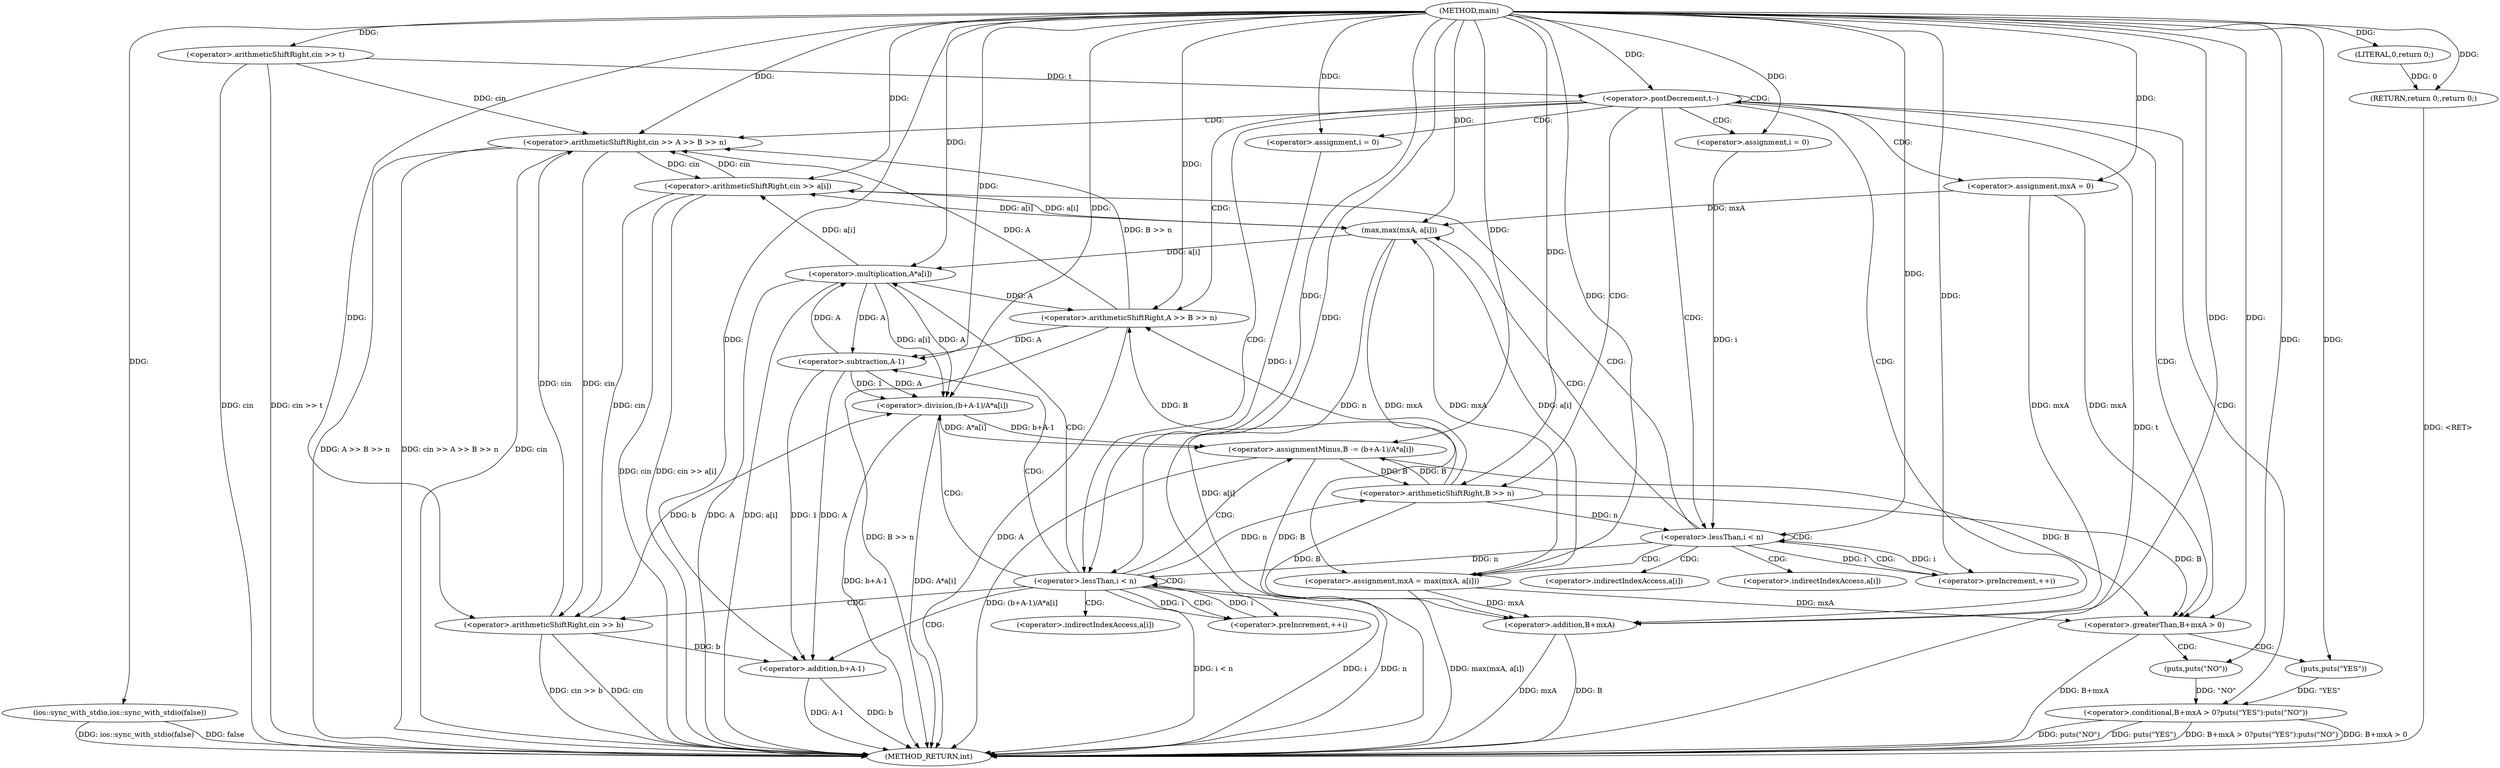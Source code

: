 digraph "main" {  
"1000104" [label = "(METHOD,main)" ]
"1000188" [label = "(METHOD_RETURN,int)" ]
"1000106" [label = "(ios::sync_with_stdio,ios::sync_with_stdio(false))" ]
"1000108" [label = "(<operator>.arithmeticShiftRight,cin >> t)" ]
"1000186" [label = "(RETURN,return 0;,return 0;)" ]
"1000112" [label = "(<operator>.postDecrement,t--)" ]
"1000187" [label = "(LITERAL,0,return 0;)" ]
"1000115" [label = "(<operator>.arithmeticShiftRight,cin >> A >> B >> n)" ]
"1000123" [label = "(<operator>.assignment,mxA = 0)" ]
"1000176" [label = "(<operator>.conditional,B+mxA > 0?puts(\"YES\"):puts(\"NO\"))" ]
"1000128" [label = "(<operator>.assignment,i = 0)" ]
"1000131" [label = "(<operator>.lessThan,i < n)" ]
"1000134" [label = "(<operator>.preIncrement,++i)" ]
"1000151" [label = "(<operator>.assignment,i = 0)" ]
"1000154" [label = "(<operator>.lessThan,i < n)" ]
"1000157" [label = "(<operator>.preIncrement,++i)" ]
"1000117" [label = "(<operator>.arithmeticShiftRight,A >> B >> n)" ]
"1000137" [label = "(<operator>.arithmeticShiftRight,cin >> a[i])" ]
"1000142" [label = "(<operator>.assignment,mxA = max(mxA, a[i]))" ]
"1000160" [label = "(<operator>.arithmeticShiftRight,cin >> b)" ]
"1000163" [label = "(<operator>.assignmentMinus,B -= (b+A-1)/A*a[i])" ]
"1000177" [label = "(<operator>.greaterThan,B+mxA > 0)" ]
"1000182" [label = "(puts,puts(\"YES\"))" ]
"1000184" [label = "(puts,puts(\"NO\"))" ]
"1000119" [label = "(<operator>.arithmeticShiftRight,B >> n)" ]
"1000178" [label = "(<operator>.addition,B+mxA)" ]
"1000144" [label = "(max,max(mxA, a[i]))" ]
"1000165" [label = "(<operator>.division,(b+A-1)/A*a[i])" ]
"1000166" [label = "(<operator>.addition,b+A-1)" ]
"1000171" [label = "(<operator>.multiplication,A*a[i])" ]
"1000168" [label = "(<operator>.subtraction,A-1)" ]
"1000139" [label = "(<operator>.indirectIndexAccess,a[i])" ]
"1000146" [label = "(<operator>.indirectIndexAccess,a[i])" ]
"1000173" [label = "(<operator>.indirectIndexAccess,a[i])" ]
  "1000106" -> "1000188"  [ label = "DDG: ios::sync_with_stdio(false)"] 
  "1000108" -> "1000188"  [ label = "DDG: cin"] 
  "1000108" -> "1000188"  [ label = "DDG: cin >> t"] 
  "1000112" -> "1000188"  [ label = "DDG: t"] 
  "1000115" -> "1000188"  [ label = "DDG: cin"] 
  "1000117" -> "1000188"  [ label = "DDG: A"] 
  "1000117" -> "1000188"  [ label = "DDG: B >> n"] 
  "1000115" -> "1000188"  [ label = "DDG: A >> B >> n"] 
  "1000115" -> "1000188"  [ label = "DDG: cin >> A >> B >> n"] 
  "1000154" -> "1000188"  [ label = "DDG: i"] 
  "1000154" -> "1000188"  [ label = "DDG: n"] 
  "1000154" -> "1000188"  [ label = "DDG: i < n"] 
  "1000178" -> "1000188"  [ label = "DDG: B"] 
  "1000178" -> "1000188"  [ label = "DDG: mxA"] 
  "1000177" -> "1000188"  [ label = "DDG: B+mxA"] 
  "1000176" -> "1000188"  [ label = "DDG: B+mxA > 0"] 
  "1000176" -> "1000188"  [ label = "DDG: puts(\"NO\")"] 
  "1000176" -> "1000188"  [ label = "DDG: puts(\"YES\")"] 
  "1000176" -> "1000188"  [ label = "DDG: B+mxA > 0?puts(\"YES\"):puts(\"NO\")"] 
  "1000160" -> "1000188"  [ label = "DDG: cin"] 
  "1000160" -> "1000188"  [ label = "DDG: cin >> b"] 
  "1000166" -> "1000188"  [ label = "DDG: b"] 
  "1000166" -> "1000188"  [ label = "DDG: A-1"] 
  "1000165" -> "1000188"  [ label = "DDG: b+A-1"] 
  "1000171" -> "1000188"  [ label = "DDG: A"] 
  "1000171" -> "1000188"  [ label = "DDG: a[i]"] 
  "1000165" -> "1000188"  [ label = "DDG: A*a[i]"] 
  "1000163" -> "1000188"  [ label = "DDG: (b+A-1)/A*a[i]"] 
  "1000137" -> "1000188"  [ label = "DDG: cin"] 
  "1000137" -> "1000188"  [ label = "DDG: cin >> a[i]"] 
  "1000144" -> "1000188"  [ label = "DDG: a[i]"] 
  "1000142" -> "1000188"  [ label = "DDG: max(mxA, a[i])"] 
  "1000186" -> "1000188"  [ label = "DDG: <RET>"] 
  "1000106" -> "1000188"  [ label = "DDG: false"] 
  "1000187" -> "1000186"  [ label = "DDG: 0"] 
  "1000104" -> "1000186"  [ label = "DDG: "] 
  "1000104" -> "1000106"  [ label = "DDG: "] 
  "1000104" -> "1000108"  [ label = "DDG: "] 
  "1000104" -> "1000187"  [ label = "DDG: "] 
  "1000108" -> "1000112"  [ label = "DDG: t"] 
  "1000104" -> "1000112"  [ label = "DDG: "] 
  "1000104" -> "1000123"  [ label = "DDG: "] 
  "1000182" -> "1000176"  [ label = "DDG: \"YES\""] 
  "1000184" -> "1000176"  [ label = "DDG: \"NO\""] 
  "1000108" -> "1000115"  [ label = "DDG: cin"] 
  "1000160" -> "1000115"  [ label = "DDG: cin"] 
  "1000137" -> "1000115"  [ label = "DDG: cin"] 
  "1000104" -> "1000115"  [ label = "DDG: "] 
  "1000117" -> "1000115"  [ label = "DDG: A"] 
  "1000117" -> "1000115"  [ label = "DDG: B >> n"] 
  "1000104" -> "1000128"  [ label = "DDG: "] 
  "1000104" -> "1000151"  [ label = "DDG: "] 
  "1000171" -> "1000117"  [ label = "DDG: A"] 
  "1000104" -> "1000117"  [ label = "DDG: "] 
  "1000119" -> "1000117"  [ label = "DDG: B"] 
  "1000119" -> "1000117"  [ label = "DDG: n"] 
  "1000128" -> "1000131"  [ label = "DDG: i"] 
  "1000134" -> "1000131"  [ label = "DDG: i"] 
  "1000104" -> "1000131"  [ label = "DDG: "] 
  "1000119" -> "1000131"  [ label = "DDG: n"] 
  "1000131" -> "1000134"  [ label = "DDG: i"] 
  "1000104" -> "1000134"  [ label = "DDG: "] 
  "1000144" -> "1000142"  [ label = "DDG: a[i]"] 
  "1000144" -> "1000142"  [ label = "DDG: mxA"] 
  "1000151" -> "1000154"  [ label = "DDG: i"] 
  "1000157" -> "1000154"  [ label = "DDG: i"] 
  "1000104" -> "1000154"  [ label = "DDG: "] 
  "1000131" -> "1000154"  [ label = "DDG: n"] 
  "1000154" -> "1000157"  [ label = "DDG: i"] 
  "1000104" -> "1000157"  [ label = "DDG: "] 
  "1000165" -> "1000163"  [ label = "DDG: A*a[i]"] 
  "1000165" -> "1000163"  [ label = "DDG: b+A-1"] 
  "1000119" -> "1000177"  [ label = "DDG: B"] 
  "1000163" -> "1000177"  [ label = "DDG: B"] 
  "1000104" -> "1000177"  [ label = "DDG: "] 
  "1000123" -> "1000177"  [ label = "DDG: mxA"] 
  "1000142" -> "1000177"  [ label = "DDG: mxA"] 
  "1000104" -> "1000182"  [ label = "DDG: "] 
  "1000104" -> "1000184"  [ label = "DDG: "] 
  "1000104" -> "1000119"  [ label = "DDG: "] 
  "1000163" -> "1000119"  [ label = "DDG: B"] 
  "1000154" -> "1000119"  [ label = "DDG: n"] 
  "1000115" -> "1000137"  [ label = "DDG: cin"] 
  "1000104" -> "1000137"  [ label = "DDG: "] 
  "1000171" -> "1000137"  [ label = "DDG: a[i]"] 
  "1000144" -> "1000137"  [ label = "DDG: a[i]"] 
  "1000104" -> "1000142"  [ label = "DDG: "] 
  "1000115" -> "1000160"  [ label = "DDG: cin"] 
  "1000137" -> "1000160"  [ label = "DDG: cin"] 
  "1000104" -> "1000160"  [ label = "DDG: "] 
  "1000119" -> "1000163"  [ label = "DDG: B"] 
  "1000104" -> "1000163"  [ label = "DDG: "] 
  "1000119" -> "1000178"  [ label = "DDG: B"] 
  "1000163" -> "1000178"  [ label = "DDG: B"] 
  "1000104" -> "1000178"  [ label = "DDG: "] 
  "1000123" -> "1000178"  [ label = "DDG: mxA"] 
  "1000142" -> "1000178"  [ label = "DDG: mxA"] 
  "1000123" -> "1000144"  [ label = "DDG: mxA"] 
  "1000142" -> "1000144"  [ label = "DDG: mxA"] 
  "1000104" -> "1000144"  [ label = "DDG: "] 
  "1000137" -> "1000144"  [ label = "DDG: a[i]"] 
  "1000168" -> "1000165"  [ label = "DDG: 1"] 
  "1000168" -> "1000165"  [ label = "DDG: A"] 
  "1000160" -> "1000165"  [ label = "DDG: b"] 
  "1000104" -> "1000165"  [ label = "DDG: "] 
  "1000171" -> "1000165"  [ label = "DDG: A"] 
  "1000171" -> "1000165"  [ label = "DDG: a[i]"] 
  "1000160" -> "1000166"  [ label = "DDG: b"] 
  "1000104" -> "1000166"  [ label = "DDG: "] 
  "1000168" -> "1000166"  [ label = "DDG: 1"] 
  "1000168" -> "1000166"  [ label = "DDG: A"] 
  "1000168" -> "1000171"  [ label = "DDG: A"] 
  "1000104" -> "1000171"  [ label = "DDG: "] 
  "1000144" -> "1000171"  [ label = "DDG: a[i]"] 
  "1000117" -> "1000168"  [ label = "DDG: A"] 
  "1000171" -> "1000168"  [ label = "DDG: A"] 
  "1000104" -> "1000168"  [ label = "DDG: "] 
  "1000112" -> "1000117"  [ label = "CDG: "] 
  "1000112" -> "1000128"  [ label = "CDG: "] 
  "1000112" -> "1000119"  [ label = "CDG: "] 
  "1000112" -> "1000112"  [ label = "CDG: "] 
  "1000112" -> "1000178"  [ label = "CDG: "] 
  "1000112" -> "1000131"  [ label = "CDG: "] 
  "1000112" -> "1000123"  [ label = "CDG: "] 
  "1000112" -> "1000154"  [ label = "CDG: "] 
  "1000112" -> "1000151"  [ label = "CDG: "] 
  "1000112" -> "1000176"  [ label = "CDG: "] 
  "1000112" -> "1000177"  [ label = "CDG: "] 
  "1000112" -> "1000115"  [ label = "CDG: "] 
  "1000131" -> "1000142"  [ label = "CDG: "] 
  "1000131" -> "1000139"  [ label = "CDG: "] 
  "1000131" -> "1000144"  [ label = "CDG: "] 
  "1000131" -> "1000131"  [ label = "CDG: "] 
  "1000131" -> "1000137"  [ label = "CDG: "] 
  "1000131" -> "1000146"  [ label = "CDG: "] 
  "1000131" -> "1000134"  [ label = "CDG: "] 
  "1000154" -> "1000166"  [ label = "CDG: "] 
  "1000154" -> "1000165"  [ label = "CDG: "] 
  "1000154" -> "1000157"  [ label = "CDG: "] 
  "1000154" -> "1000163"  [ label = "CDG: "] 
  "1000154" -> "1000168"  [ label = "CDG: "] 
  "1000154" -> "1000173"  [ label = "CDG: "] 
  "1000154" -> "1000154"  [ label = "CDG: "] 
  "1000154" -> "1000160"  [ label = "CDG: "] 
  "1000154" -> "1000171"  [ label = "CDG: "] 
  "1000177" -> "1000182"  [ label = "CDG: "] 
  "1000177" -> "1000184"  [ label = "CDG: "] 
}
